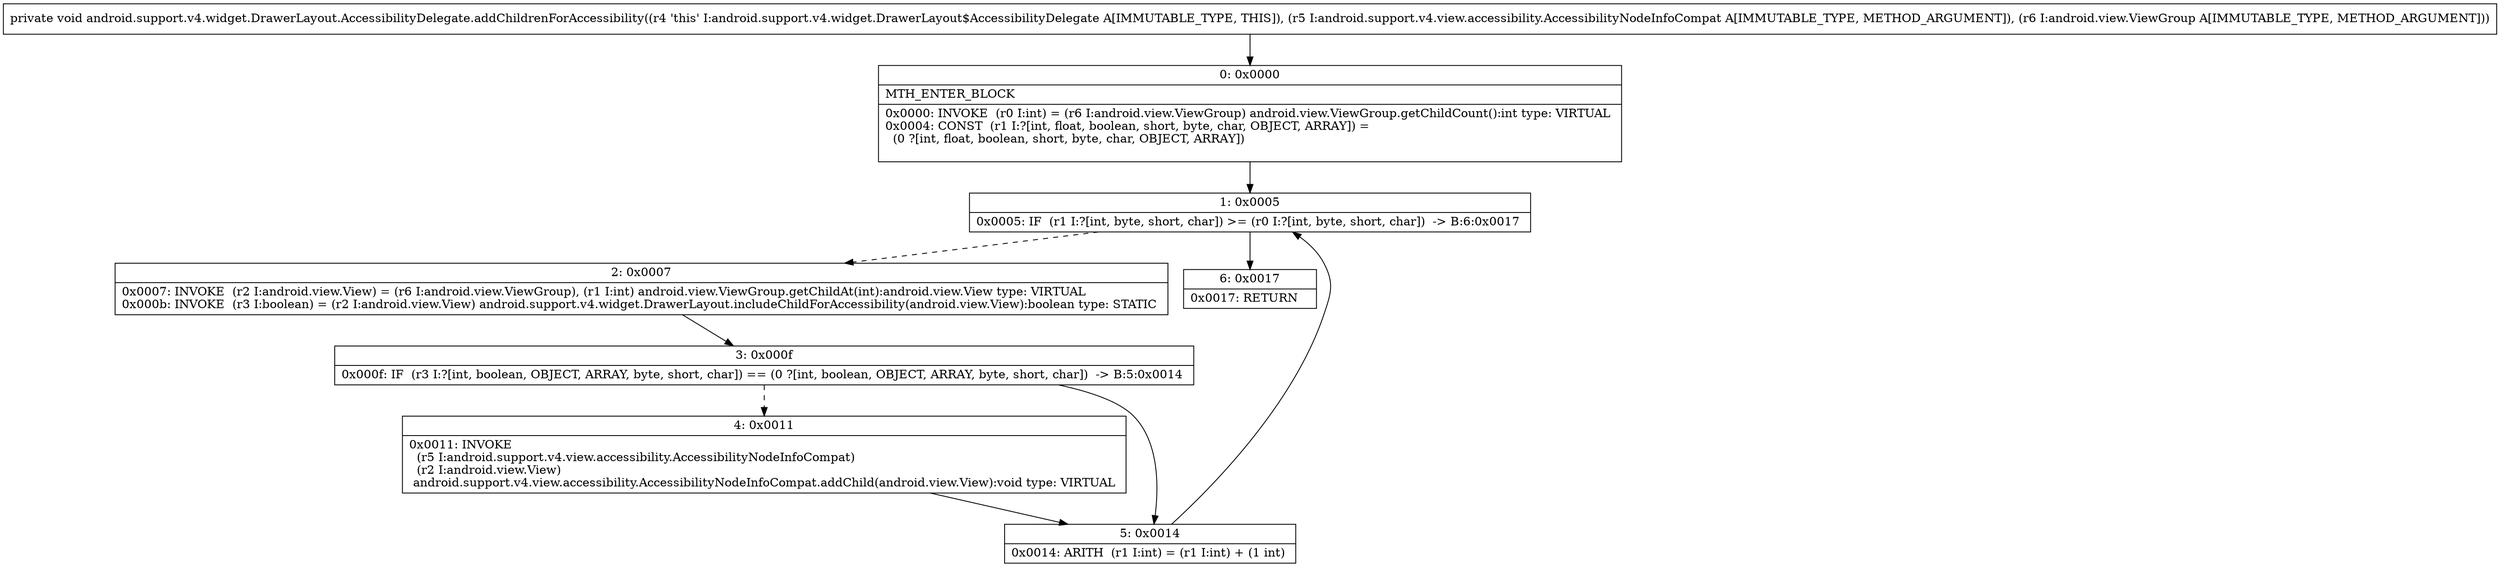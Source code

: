 digraph "CFG forandroid.support.v4.widget.DrawerLayout.AccessibilityDelegate.addChildrenForAccessibility(Landroid\/support\/v4\/view\/accessibility\/AccessibilityNodeInfoCompat;Landroid\/view\/ViewGroup;)V" {
Node_0 [shape=record,label="{0\:\ 0x0000|MTH_ENTER_BLOCK\l|0x0000: INVOKE  (r0 I:int) = (r6 I:android.view.ViewGroup) android.view.ViewGroup.getChildCount():int type: VIRTUAL \l0x0004: CONST  (r1 I:?[int, float, boolean, short, byte, char, OBJECT, ARRAY]) = \l  (0 ?[int, float, boolean, short, byte, char, OBJECT, ARRAY])\l \l}"];
Node_1 [shape=record,label="{1\:\ 0x0005|0x0005: IF  (r1 I:?[int, byte, short, char]) \>= (r0 I:?[int, byte, short, char])  \-\> B:6:0x0017 \l}"];
Node_2 [shape=record,label="{2\:\ 0x0007|0x0007: INVOKE  (r2 I:android.view.View) = (r6 I:android.view.ViewGroup), (r1 I:int) android.view.ViewGroup.getChildAt(int):android.view.View type: VIRTUAL \l0x000b: INVOKE  (r3 I:boolean) = (r2 I:android.view.View) android.support.v4.widget.DrawerLayout.includeChildForAccessibility(android.view.View):boolean type: STATIC \l}"];
Node_3 [shape=record,label="{3\:\ 0x000f|0x000f: IF  (r3 I:?[int, boolean, OBJECT, ARRAY, byte, short, char]) == (0 ?[int, boolean, OBJECT, ARRAY, byte, short, char])  \-\> B:5:0x0014 \l}"];
Node_4 [shape=record,label="{4\:\ 0x0011|0x0011: INVOKE  \l  (r5 I:android.support.v4.view.accessibility.AccessibilityNodeInfoCompat)\l  (r2 I:android.view.View)\l android.support.v4.view.accessibility.AccessibilityNodeInfoCompat.addChild(android.view.View):void type: VIRTUAL \l}"];
Node_5 [shape=record,label="{5\:\ 0x0014|0x0014: ARITH  (r1 I:int) = (r1 I:int) + (1 int) \l}"];
Node_6 [shape=record,label="{6\:\ 0x0017|0x0017: RETURN   \l}"];
MethodNode[shape=record,label="{private void android.support.v4.widget.DrawerLayout.AccessibilityDelegate.addChildrenForAccessibility((r4 'this' I:android.support.v4.widget.DrawerLayout$AccessibilityDelegate A[IMMUTABLE_TYPE, THIS]), (r5 I:android.support.v4.view.accessibility.AccessibilityNodeInfoCompat A[IMMUTABLE_TYPE, METHOD_ARGUMENT]), (r6 I:android.view.ViewGroup A[IMMUTABLE_TYPE, METHOD_ARGUMENT])) }"];
MethodNode -> Node_0;
Node_0 -> Node_1;
Node_1 -> Node_2[style=dashed];
Node_1 -> Node_6;
Node_2 -> Node_3;
Node_3 -> Node_4[style=dashed];
Node_3 -> Node_5;
Node_4 -> Node_5;
Node_5 -> Node_1;
}

